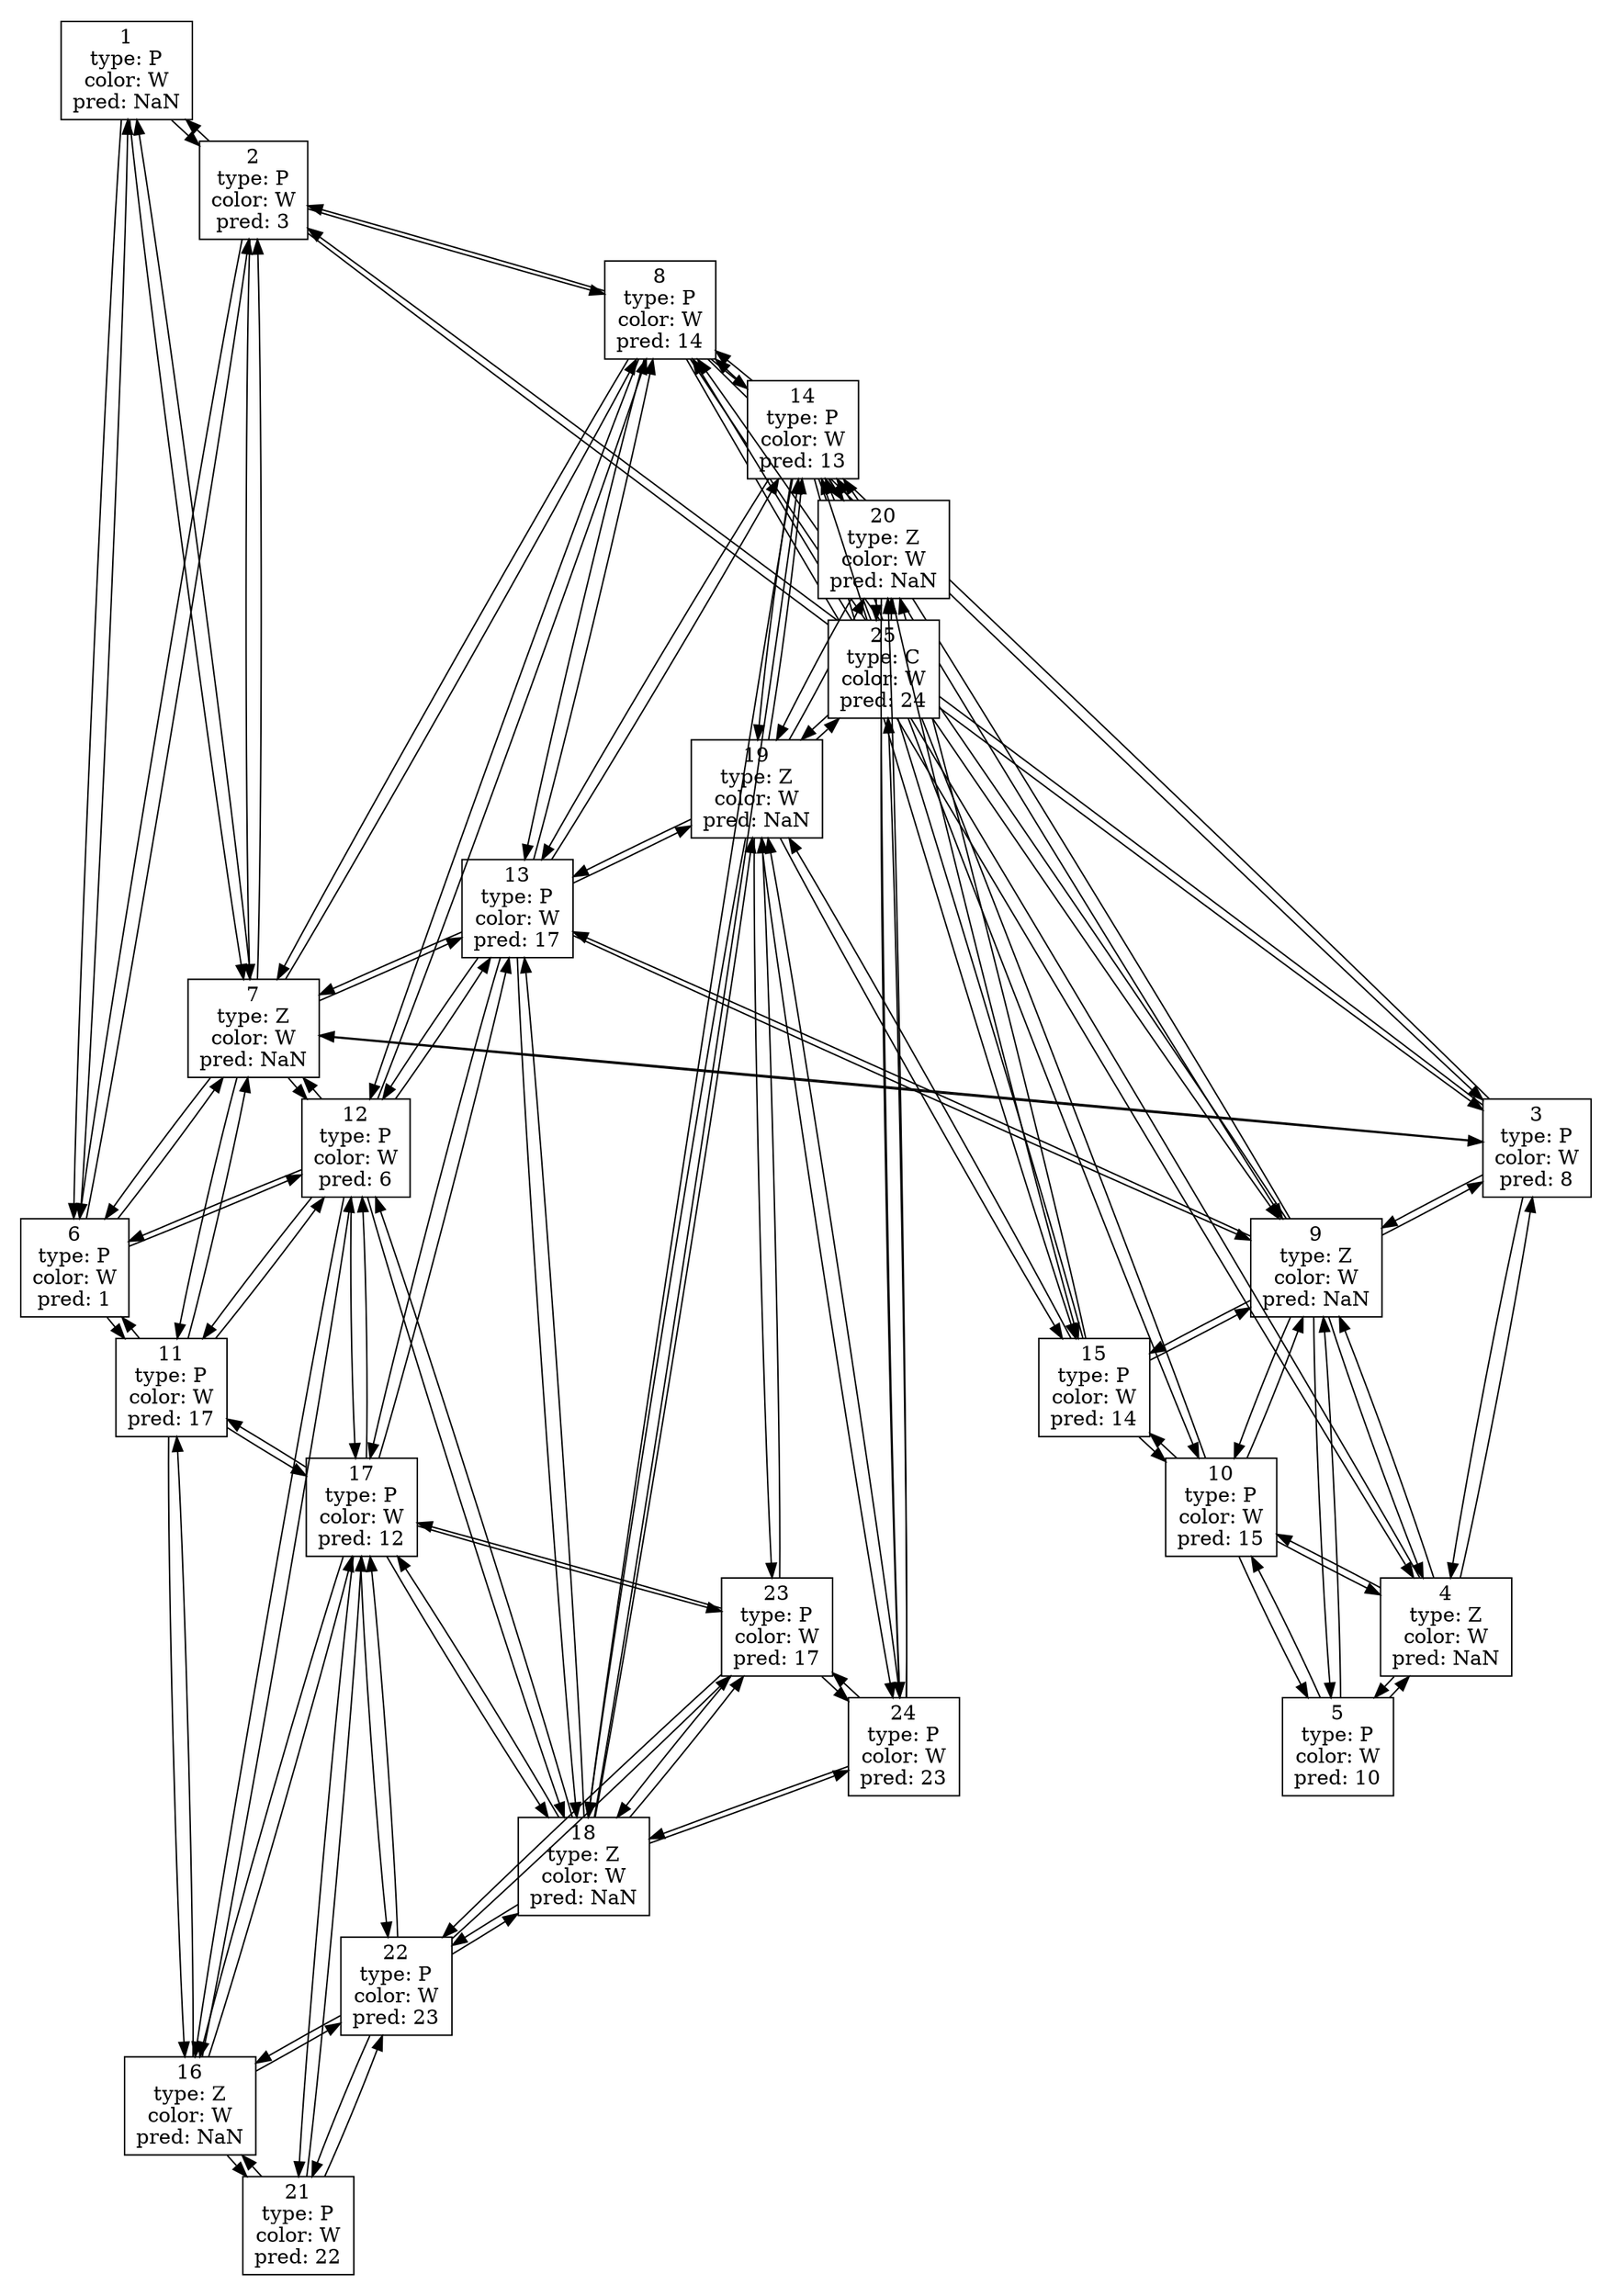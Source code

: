digraph { graph [ pad=".2", ranksep=".2", nodesep=".2" ] overlap = scale compound = true splines = line node[shape = record, style = bold]1->2;1->6;1->7;2->1;2->3;2->6;2->7;2->8;3->2;3->4;3->7;3->8;3->9;4->3;4->5;4->8;4->9;4->10;5->4;5->9;5->10;6->1;6->2;6->7;6->11;6->12;7->1;7->2;7->3;7->6;7->8;7->11;7->12;7->13;8->2;8->3;8->4;8->7;8->9;8->12;8->13;8->14;9->3;9->4;9->5;9->8;9->10;9->13;9->14;9->15;10->4;10->5;10->9;10->14;10->15;11->6;11->7;11->12;11->16;11->17;12->6;12->7;12->8;12->11;12->13;12->16;12->17;12->18;13->7;13->8;13->9;13->12;13->14;13->17;13->18;13->19;14->8;14->9;14->10;14->13;14->15;14->18;14->19;14->20;15->9;15->10;15->14;15->19;15->20;16->11;16->12;16->17;16->21;16->22;17->11;17->12;17->13;17->16;17->18;17->21;17->22;17->23;18->12;18->13;18->14;18->17;18->19;18->22;18->23;18->24;19->13;19->14;19->15;19->18;19->20;19->23;19->24;19->25;20->14;20->15;20->19;20->24;20->25;21->16;21->17;21->22;22->16;22->17;22->18;22->21;22->23;23->17;23->18;23->19;23->22;23->24;24->18;24->19;24->20;24->23;24->25;25->19;25->20;25->24;1 [fillcolor = "#FFFFFF"style=filled, label="1\ntype: P\ncolor: W\npred: NaN\n"];2 [fillcolor = "#FFFFFF"style=filled, label="2\ntype: P\ncolor: W\npred: 3\n"];3 [fillcolor = "#FFFFFF"style=filled, label="3\ntype: P\ncolor: W\npred: 8\n"];4 [fillcolor = "#FFFFFF"style=filled, label="4\ntype: Z\ncolor: W\npred: NaN\n"];5 [fillcolor = "#FFFFFF"style=filled, label="5\ntype: P\ncolor: W\npred: 10\n"];6 [fillcolor = "#FFFFFF"style=filled, label="6\ntype: P\ncolor: W\npred: 1\n"];7 [fillcolor = "#FFFFFF"style=filled, label="7\ntype: Z\ncolor: W\npred: NaN\n"];8 [fillcolor = "#FFFFFF"style=filled, label="8\ntype: P\ncolor: W\npred: 14\n"];9 [fillcolor = "#FFFFFF"style=filled, label="9\ntype: Z\ncolor: W\npred: NaN\n"];10 [fillcolor = "#FFFFFF"style=filled, label="10\ntype: P\ncolor: W\npred: 15\n"];11 [fillcolor = "#FFFFFF"style=filled, label="11\ntype: P\ncolor: W\npred: 17\n"];12 [fillcolor = "#FFFFFF"style=filled, label="12\ntype: P\ncolor: W\npred: 6\n"];13 [fillcolor = "#FFFFFF"style=filled, label="13\ntype: P\ncolor: W\npred: 17\n"];14 [fillcolor = "#FFFFFF"style=filled, label="14\ntype: P\ncolor: W\npred: 13\n"];15 [fillcolor = "#FFFFFF"style=filled, label="15\ntype: P\ncolor: W\npred: 14\n"];16 [fillcolor = "#FFFFFF"style=filled, label="16\ntype: Z\ncolor: W\npred: NaN\n"];17 [fillcolor = "#FFFFFF"style=filled, label="17\ntype: P\ncolor: W\npred: 12\n"];18 [fillcolor = "#FFFFFF"style=filled, label="18\ntype: Z\ncolor: W\npred: NaN\n"];19 [fillcolor = "#FFFFFF"style=filled, label="19\ntype: Z\ncolor: W\npred: NaN\n"];20 [fillcolor = "#FFFFFF"style=filled, label="20\ntype: Z\ncolor: W\npred: NaN\n"];21 [fillcolor = "#FFFFFF"style=filled, label="21\ntype: P\ncolor: W\npred: 22\n"];22 [fillcolor = "#FFFFFF"style=filled, label="22\ntype: P\ncolor: W\npred: 23\n"];23 [fillcolor = "#FFFFFF"style=filled, label="23\ntype: P\ncolor: W\npred: 17\n"];24 [fillcolor = "#FFFFFF"style=filled, label="24\ntype: P\ncolor: W\npred: 23\n"];25 [fillcolor = "#FFFFFF"style=filled, label="25\ntype: C\ncolor: W\npred: 24\n"];}
